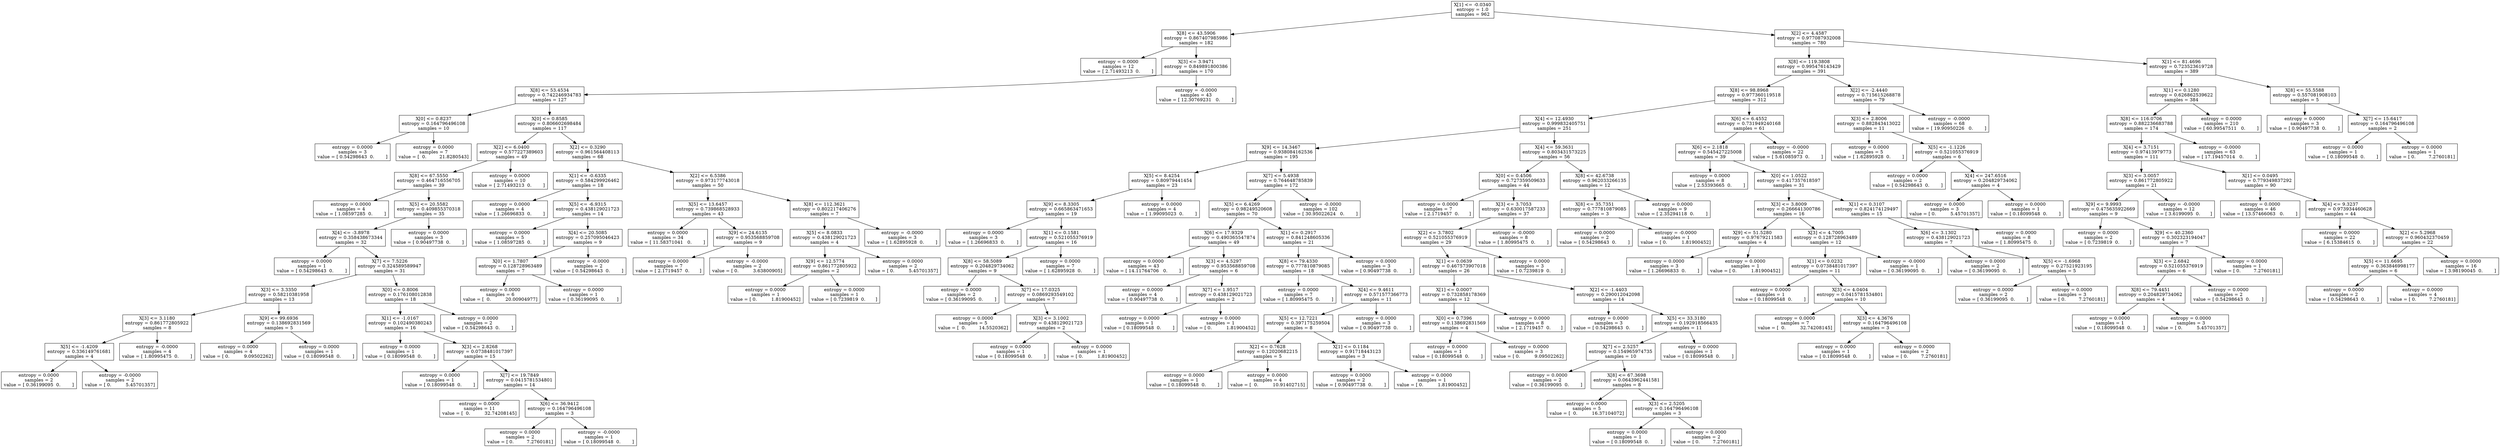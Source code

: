 digraph Tree {
0 [label="X[1] <= -0.0340\nentropy = 1.0\nsamples = 962", shape="box"] ;
1 [label="X[8] <= 43.5906\nentropy = 0.867407985986\nsamples = 182", shape="box"] ;
0 -> 1 ;
2 [label="entropy = 0.0000\nsamples = 12\nvalue = [ 2.71493213  0.        ]", shape="box"] ;
1 -> 2 ;
3 [label="X[3] <= 3.9471\nentropy = 0.849891800386\nsamples = 170", shape="box"] ;
1 -> 3 ;
4 [label="X[8] <= 53.4534\nentropy = 0.742246934783\nsamples = 127", shape="box"] ;
3 -> 4 ;
5 [label="X[0] <= 0.8237\nentropy = 0.164796496108\nsamples = 10", shape="box"] ;
4 -> 5 ;
6 [label="entropy = 0.0000\nsamples = 3\nvalue = [ 0.54298643  0.        ]", shape="box"] ;
5 -> 6 ;
7 [label="entropy = 0.0000\nsamples = 7\nvalue = [  0.         21.8280543]", shape="box"] ;
5 -> 7 ;
8 [label="X[0] <= 0.8585\nentropy = 0.806602698484\nsamples = 117", shape="box"] ;
4 -> 8 ;
9 [label="X[2] <= 6.0400\nentropy = 0.577227389603\nsamples = 49", shape="box"] ;
8 -> 9 ;
10 [label="X[8] <= 67.5550\nentropy = 0.464716556705\nsamples = 39", shape="box"] ;
9 -> 10 ;
11 [label="entropy = 0.0000\nsamples = 4\nvalue = [ 1.08597285  0.        ]", shape="box"] ;
10 -> 11 ;
12 [label="X[5] <= 20.5582\nentropy = 0.409855370318\nsamples = 35", shape="box"] ;
10 -> 12 ;
13 [label="X[4] <= -3.8978\nentropy = 0.358438673344\nsamples = 32", shape="box"] ;
12 -> 13 ;
14 [label="entropy = 0.0000\nsamples = 1\nvalue = [ 0.54298643  0.        ]", shape="box"] ;
13 -> 14 ;
15 [label="X[7] <= 7.5226\nentropy = 0.324589589947\nsamples = 31", shape="box"] ;
13 -> 15 ;
16 [label="X[3] <= 3.3350\nentropy = 0.58210381958\nsamples = 13", shape="box"] ;
15 -> 16 ;
17 [label="X[3] <= 3.1180\nentropy = 0.861772805922\nsamples = 8", shape="box"] ;
16 -> 17 ;
18 [label="X[5] <= -1.4209\nentropy = 0.336149761681\nsamples = 4", shape="box"] ;
17 -> 18 ;
19 [label="entropy = 0.0000\nsamples = 2\nvalue = [ 0.36199095  0.        ]", shape="box"] ;
18 -> 19 ;
20 [label="entropy = -0.0000\nsamples = 2\nvalue = [ 0.          5.45701357]", shape="box"] ;
18 -> 20 ;
21 [label="entropy = -0.0000\nsamples = 4\nvalue = [ 1.80995475  0.        ]", shape="box"] ;
17 -> 21 ;
22 [label="X[9] <= 99.6936\nentropy = 0.138692831569\nsamples = 5", shape="box"] ;
16 -> 22 ;
23 [label="entropy = 0.0000\nsamples = 4\nvalue = [ 0.          9.09502262]", shape="box"] ;
22 -> 23 ;
24 [label="entropy = 0.0000\nsamples = 1\nvalue = [ 0.18099548  0.        ]", shape="box"] ;
22 -> 24 ;
25 [label="X[0] <= 0.8006\nentropy = 0.176108012838\nsamples = 18", shape="box"] ;
15 -> 25 ;
26 [label="X[1] <= -1.0167\nentropy = 0.102490380243\nsamples = 16", shape="box"] ;
25 -> 26 ;
27 [label="entropy = 0.0000\nsamples = 1\nvalue = [ 0.18099548  0.        ]", shape="box"] ;
26 -> 27 ;
28 [label="X[3] <= 2.8268\nentropy = 0.0738481017397\nsamples = 15", shape="box"] ;
26 -> 28 ;
29 [label="entropy = 0.0000\nsamples = 1\nvalue = [ 0.18099548  0.        ]", shape="box"] ;
28 -> 29 ;
30 [label="X[7] <= 19.7849\nentropy = 0.0415781534801\nsamples = 14", shape="box"] ;
28 -> 30 ;
31 [label="entropy = 0.0000\nsamples = 11\nvalue = [  0.          32.74208145]", shape="box"] ;
30 -> 31 ;
32 [label="X[6] <= 36.9412\nentropy = 0.164796496108\nsamples = 3", shape="box"] ;
30 -> 32 ;
33 [label="entropy = 0.0000\nsamples = 2\nvalue = [ 0.         7.2760181]", shape="box"] ;
32 -> 33 ;
34 [label="entropy = -0.0000\nsamples = 1\nvalue = [ 0.18099548  0.        ]", shape="box"] ;
32 -> 34 ;
35 [label="entropy = 0.0000\nsamples = 2\nvalue = [ 0.54298643  0.        ]", shape="box"] ;
25 -> 35 ;
36 [label="entropy = 0.0000\nsamples = 3\nvalue = [ 0.90497738  0.        ]", shape="box"] ;
12 -> 36 ;
37 [label="entropy = 0.0000\nsamples = 10\nvalue = [ 2.71493213  0.        ]", shape="box"] ;
9 -> 37 ;
38 [label="X[2] <= 0.3290\nentropy = 0.961564408113\nsamples = 68", shape="box"] ;
8 -> 38 ;
39 [label="X[1] <= -0.6335\nentropy = 0.584299926462\nsamples = 18", shape="box"] ;
38 -> 39 ;
40 [label="entropy = 0.0000\nsamples = 4\nvalue = [ 1.26696833  0.        ]", shape="box"] ;
39 -> 40 ;
41 [label="X[5] <= -6.9315\nentropy = 0.438129021723\nsamples = 14", shape="box"] ;
39 -> 41 ;
42 [label="entropy = 0.0000\nsamples = 5\nvalue = [ 1.08597285  0.        ]", shape="box"] ;
41 -> 42 ;
43 [label="X[4] <= 20.5085\nentropy = 0.257095046423\nsamples = 9", shape="box"] ;
41 -> 43 ;
44 [label="X[0] <= 1.7807\nentropy = 0.128728963489\nsamples = 7", shape="box"] ;
43 -> 44 ;
45 [label="entropy = 0.0000\nsamples = 6\nvalue = [  0.          20.00904977]", shape="box"] ;
44 -> 45 ;
46 [label="entropy = 0.0000\nsamples = 1\nvalue = [ 0.36199095  0.        ]", shape="box"] ;
44 -> 46 ;
47 [label="entropy = -0.0000\nsamples = 2\nvalue = [ 0.54298643  0.        ]", shape="box"] ;
43 -> 47 ;
48 [label="X[2] <= 6.5386\nentropy = 0.973177743018\nsamples = 50", shape="box"] ;
38 -> 48 ;
49 [label="X[5] <= 13.6457\nentropy = 0.739868528933\nsamples = 43", shape="box"] ;
48 -> 49 ;
50 [label="entropy = 0.0000\nsamples = 34\nvalue = [ 11.58371041   0.        ]", shape="box"] ;
49 -> 50 ;
51 [label="X[9] <= 24.6135\nentropy = 0.953568859708\nsamples = 9", shape="box"] ;
49 -> 51 ;
52 [label="entropy = 0.0000\nsamples = 7\nvalue = [ 2.1719457  0.       ]", shape="box"] ;
51 -> 52 ;
53 [label="entropy = -0.0000\nsamples = 2\nvalue = [ 0.          3.63800905]", shape="box"] ;
51 -> 53 ;
54 [label="X[8] <= 112.3621\nentropy = 0.802217406276\nsamples = 7", shape="box"] ;
48 -> 54 ;
55 [label="X[5] <= 8.0833\nentropy = 0.438129021723\nsamples = 4", shape="box"] ;
54 -> 55 ;
56 [label="X[9] <= 12.5774\nentropy = 0.861772805922\nsamples = 2", shape="box"] ;
55 -> 56 ;
57 [label="entropy = 0.0000\nsamples = 1\nvalue = [ 0.          1.81900452]", shape="box"] ;
56 -> 57 ;
58 [label="entropy = 0.0000\nsamples = 1\nvalue = [ 0.7239819  0.       ]", shape="box"] ;
56 -> 58 ;
59 [label="entropy = 0.0000\nsamples = 2\nvalue = [ 0.          5.45701357]", shape="box"] ;
55 -> 59 ;
60 [label="entropy = -0.0000\nsamples = 3\nvalue = [ 1.62895928  0.        ]", shape="box"] ;
54 -> 60 ;
61 [label="entropy = -0.0000\nsamples = 43\nvalue = [ 12.30769231   0.        ]", shape="box"] ;
3 -> 61 ;
62 [label="X[2] <= 4.4587\nentropy = 0.977087932008\nsamples = 780", shape="box"] ;
0 -> 62 ;
63 [label="X[8] <= 119.3808\nentropy = 0.995476143429\nsamples = 391", shape="box"] ;
62 -> 63 ;
64 [label="X[8] <= 98.8968\nentropy = 0.977360119518\nsamples = 312", shape="box"] ;
63 -> 64 ;
65 [label="X[4] <= 12.4930\nentropy = 0.999832405751\nsamples = 251", shape="box"] ;
64 -> 65 ;
66 [label="X[9] <= 14.3467\nentropy = 0.938084162536\nsamples = 195", shape="box"] ;
65 -> 66 ;
67 [label="X[5] <= 8.4254\nentropy = 0.80979441454\nsamples = 23", shape="box"] ;
66 -> 67 ;
68 [label="X[9] <= 8.3305\nentropy = 0.665863471653\nsamples = 19", shape="box"] ;
67 -> 68 ;
69 [label="entropy = 0.0000\nsamples = 3\nvalue = [ 1.26696833  0.        ]", shape="box"] ;
68 -> 69 ;
70 [label="X[1] <= 0.1581\nentropy = 0.521055376919\nsamples = 16", shape="box"] ;
68 -> 70 ;
71 [label="X[8] <= 58.5089\nentropy = 0.204829734062\nsamples = 9", shape="box"] ;
70 -> 71 ;
72 [label="entropy = 0.0000\nsamples = 2\nvalue = [ 0.36199095  0.        ]", shape="box"] ;
71 -> 72 ;
73 [label="X[7] <= 17.0325\nentropy = 0.0869293549102\nsamples = 7", shape="box"] ;
71 -> 73 ;
74 [label="entropy = 0.0000\nsamples = 5\nvalue = [  0.         14.5520362]", shape="box"] ;
73 -> 74 ;
75 [label="X[3] <= 3.1002\nentropy = 0.438129021723\nsamples = 2", shape="box"] ;
73 -> 75 ;
76 [label="entropy = 0.0000\nsamples = 1\nvalue = [ 0.18099548  0.        ]", shape="box"] ;
75 -> 76 ;
77 [label="entropy = 0.0000\nsamples = 1\nvalue = [ 0.          1.81900452]", shape="box"] ;
75 -> 77 ;
78 [label="entropy = 0.0000\nsamples = 7\nvalue = [ 1.62895928  0.        ]", shape="box"] ;
70 -> 78 ;
79 [label="entropy = 0.0000\nsamples = 4\nvalue = [ 1.99095023  0.        ]", shape="box"] ;
67 -> 79 ;
80 [label="X[7] <= 5.4938\nentropy = 0.764648785839\nsamples = 172", shape="box"] ;
66 -> 80 ;
81 [label="X[5] <= 6.4269\nentropy = 0.98249520608\nsamples = 70", shape="box"] ;
80 -> 81 ;
82 [label="X[6] <= 17.9329\nentropy = 0.490365547874\nsamples = 49", shape="box"] ;
81 -> 82 ;
83 [label="entropy = 0.0000\nsamples = 43\nvalue = [ 14.11764706   0.        ]", shape="box"] ;
82 -> 83 ;
84 [label="X[3] <= 4.5297\nentropy = 0.953568859708\nsamples = 6", shape="box"] ;
82 -> 84 ;
85 [label="entropy = 0.0000\nsamples = 4\nvalue = [ 0.90497738  0.        ]", shape="box"] ;
84 -> 85 ;
86 [label="X[7] <= 1.9517\nentropy = 0.438129021723\nsamples = 2", shape="box"] ;
84 -> 86 ;
87 [label="entropy = 0.0000\nsamples = 1\nvalue = [ 0.18099548  0.        ]", shape="box"] ;
86 -> 87 ;
88 [label="entropy = 0.0000\nsamples = 1\nvalue = [ 0.          1.81900452]", shape="box"] ;
86 -> 88 ;
89 [label="X[1] <= 0.2917\nentropy = 0.841248605336\nsamples = 21", shape="box"] ;
81 -> 89 ;
90 [label="X[8] <= 79.4330\nentropy = 0.777810879085\nsamples = 18", shape="box"] ;
89 -> 90 ;
91 [label="entropy = 0.0000\nsamples = 7\nvalue = [ 1.80995475  0.        ]", shape="box"] ;
90 -> 91 ;
92 [label="X[4] <= 9.4611\nentropy = 0.571577366773\nsamples = 11", shape="box"] ;
90 -> 92 ;
93 [label="X[5] <= 12.7221\nentropy = 0.397175259504\nsamples = 8", shape="box"] ;
92 -> 93 ;
94 [label="X[2] <= 0.7628\nentropy = 0.12020682215\nsamples = 5", shape="box"] ;
93 -> 94 ;
95 [label="entropy = 0.0000\nsamples = 1\nvalue = [ 0.18099548  0.        ]", shape="box"] ;
94 -> 95 ;
96 [label="entropy = 0.0000\nsamples = 4\nvalue = [  0.          10.91402715]", shape="box"] ;
94 -> 96 ;
97 [label="X[1] <= 0.1184\nentropy = 0.91718443123\nsamples = 3", shape="box"] ;
93 -> 97 ;
98 [label="entropy = 0.0000\nsamples = 2\nvalue = [ 0.90497738  0.        ]", shape="box"] ;
97 -> 98 ;
99 [label="entropy = 0.0000\nsamples = 1\nvalue = [ 0.          1.81900452]", shape="box"] ;
97 -> 99 ;
100 [label="entropy = 0.0000\nsamples = 3\nvalue = [ 0.90497738  0.        ]", shape="box"] ;
92 -> 100 ;
101 [label="entropy = 0.0000\nsamples = 3\nvalue = [ 0.90497738  0.        ]", shape="box"] ;
89 -> 101 ;
102 [label="entropy = -0.0000\nsamples = 102\nvalue = [ 30.95022624   0.        ]", shape="box"] ;
80 -> 102 ;
103 [label="X[4] <= 59.3631\nentropy = 0.803431573225\nsamples = 56", shape="box"] ;
65 -> 103 ;
104 [label="X[0] <= 0.4506\nentropy = 0.727359509633\nsamples = 44", shape="box"] ;
103 -> 104 ;
105 [label="entropy = 0.0000\nsamples = 7\nvalue = [ 2.1719457  0.       ]", shape="box"] ;
104 -> 105 ;
106 [label="X[3] <= 3.7053\nentropy = 0.630017587233\nsamples = 37", shape="box"] ;
104 -> 106 ;
107 [label="X[2] <= 3.7802\nentropy = 0.521055376919\nsamples = 29", shape="box"] ;
106 -> 107 ;
108 [label="X[1] <= 0.0639\nentropy = 0.467573907018\nsamples = 26", shape="box"] ;
107 -> 108 ;
109 [label="X[1] <= 0.0007\nentropy = 0.732858178369\nsamples = 12", shape="box"] ;
108 -> 109 ;
110 [label="X[0] <= 0.7396\nentropy = 0.138692831569\nsamples = 4", shape="box"] ;
109 -> 110 ;
111 [label="entropy = 0.0000\nsamples = 1\nvalue = [ 0.18099548  0.        ]", shape="box"] ;
110 -> 111 ;
112 [label="entropy = 0.0000\nsamples = 3\nvalue = [ 0.          9.09502262]", shape="box"] ;
110 -> 112 ;
113 [label="entropy = 0.0000\nsamples = 8\nvalue = [ 2.1719457  0.       ]", shape="box"] ;
109 -> 113 ;
114 [label="X[2] <= -1.4403\nentropy = 0.290012042098\nsamples = 14", shape="box"] ;
108 -> 114 ;
115 [label="entropy = 0.0000\nsamples = 3\nvalue = [ 0.54298643  0.        ]", shape="box"] ;
114 -> 115 ;
116 [label="X[5] <= 33.3180\nentropy = 0.192918566435\nsamples = 11", shape="box"] ;
114 -> 116 ;
117 [label="X[7] <= 2.5257\nentropy = 0.154965974735\nsamples = 10", shape="box"] ;
116 -> 117 ;
118 [label="entropy = 0.0000\nsamples = 2\nvalue = [ 0.36199095  0.        ]", shape="box"] ;
117 -> 118 ;
119 [label="X[8] <= 67.3698\nentropy = 0.0643962441581\nsamples = 8", shape="box"] ;
117 -> 119 ;
120 [label="entropy = 0.0000\nsamples = 5\nvalue = [  0.          16.37104072]", shape="box"] ;
119 -> 120 ;
121 [label="X[3] <= 2.5205\nentropy = 0.164796496108\nsamples = 3", shape="box"] ;
119 -> 121 ;
122 [label="entropy = 0.0000\nsamples = 1\nvalue = [ 0.18099548  0.        ]", shape="box"] ;
121 -> 122 ;
123 [label="entropy = 0.0000\nsamples = 2\nvalue = [ 0.         7.2760181]", shape="box"] ;
121 -> 123 ;
124 [label="entropy = 0.0000\nsamples = 1\nvalue = [ 0.18099548  0.        ]", shape="box"] ;
116 -> 124 ;
125 [label="entropy = 0.0000\nsamples = 3\nvalue = [ 0.7239819  0.       ]", shape="box"] ;
107 -> 125 ;
126 [label="entropy = -0.0000\nsamples = 8\nvalue = [ 1.80995475  0.        ]", shape="box"] ;
106 -> 126 ;
127 [label="X[8] <= 42.6738\nentropy = 0.962033266135\nsamples = 12", shape="box"] ;
103 -> 127 ;
128 [label="X[8] <= 35.7351\nentropy = 0.777810879085\nsamples = 3", shape="box"] ;
127 -> 128 ;
129 [label="entropy = 0.0000\nsamples = 2\nvalue = [ 0.54298643  0.        ]", shape="box"] ;
128 -> 129 ;
130 [label="entropy = -0.0000\nsamples = 1\nvalue = [ 0.          1.81900452]", shape="box"] ;
128 -> 130 ;
131 [label="entropy = 0.0000\nsamples = 9\nvalue = [ 2.35294118  0.        ]", shape="box"] ;
127 -> 131 ;
132 [label="X[6] <= 6.4552\nentropy = 0.731949240168\nsamples = 61", shape="box"] ;
64 -> 132 ;
133 [label="X[6] <= 2.1818\nentropy = 0.545427225008\nsamples = 39", shape="box"] ;
132 -> 133 ;
134 [label="entropy = 0.0000\nsamples = 8\nvalue = [ 2.53393665  0.        ]", shape="box"] ;
133 -> 134 ;
135 [label="X[0] <= 1.0522\nentropy = 0.417357618597\nsamples = 31", shape="box"] ;
133 -> 135 ;
136 [label="X[3] <= 3.8009\nentropy = 0.266641300786\nsamples = 16", shape="box"] ;
135 -> 136 ;
137 [label="X[9] <= 51.5280\nentropy = 0.97679211583\nsamples = 4", shape="box"] ;
136 -> 137 ;
138 [label="entropy = 0.0000\nsamples = 3\nvalue = [ 1.26696833  0.        ]", shape="box"] ;
137 -> 138 ;
139 [label="entropy = 0.0000\nsamples = 1\nvalue = [ 0.          1.81900452]", shape="box"] ;
137 -> 139 ;
140 [label="X[3] <= 4.7005\nentropy = 0.128728963489\nsamples = 12", shape="box"] ;
136 -> 140 ;
141 [label="X[1] <= 0.0232\nentropy = 0.0738481017397\nsamples = 11", shape="box"] ;
140 -> 141 ;
142 [label="entropy = 0.0000\nsamples = 1\nvalue = [ 0.18099548  0.        ]", shape="box"] ;
141 -> 142 ;
143 [label="X[3] <= 4.0404\nentropy = 0.0415781534801\nsamples = 10", shape="box"] ;
141 -> 143 ;
144 [label="entropy = 0.0000\nsamples = 7\nvalue = [  0.          32.74208145]", shape="box"] ;
143 -> 144 ;
145 [label="X[3] <= 4.3676\nentropy = 0.164796496108\nsamples = 3", shape="box"] ;
143 -> 145 ;
146 [label="entropy = 0.0000\nsamples = 1\nvalue = [ 0.18099548  0.        ]", shape="box"] ;
145 -> 146 ;
147 [label="entropy = 0.0000\nsamples = 2\nvalue = [ 0.         7.2760181]", shape="box"] ;
145 -> 147 ;
148 [label="entropy = -0.0000\nsamples = 1\nvalue = [ 0.36199095  0.        ]", shape="box"] ;
140 -> 148 ;
149 [label="X[1] <= 0.3107\nentropy = 0.824174129497\nsamples = 15", shape="box"] ;
135 -> 149 ;
150 [label="X[6] <= 3.1302\nentropy = 0.438129021723\nsamples = 7", shape="box"] ;
149 -> 150 ;
151 [label="entropy = 0.0000\nsamples = 2\nvalue = [ 0.36199095  0.        ]", shape="box"] ;
150 -> 151 ;
152 [label="X[5] <= -1.6968\nentropy = 0.27521923195\nsamples = 5", shape="box"] ;
150 -> 152 ;
153 [label="entropy = 0.0000\nsamples = 2\nvalue = [ 0.36199095  0.        ]", shape="box"] ;
152 -> 153 ;
154 [label="entropy = 0.0000\nsamples = 3\nvalue = [ 0.         7.2760181]", shape="box"] ;
152 -> 154 ;
155 [label="entropy = 0.0000\nsamples = 8\nvalue = [ 1.80995475  0.        ]", shape="box"] ;
149 -> 155 ;
156 [label="entropy = -0.0000\nsamples = 22\nvalue = [ 5.61085973  0.        ]", shape="box"] ;
132 -> 156 ;
157 [label="X[2] <= -2.4440\nentropy = 0.715615268878\nsamples = 79", shape="box"] ;
63 -> 157 ;
158 [label="X[3] <= 2.8006\nentropy = 0.882843413022\nsamples = 11", shape="box"] ;
157 -> 158 ;
159 [label="entropy = 0.0000\nsamples = 5\nvalue = [ 1.62895928  0.        ]", shape="box"] ;
158 -> 159 ;
160 [label="X[5] <= -1.1226\nentropy = 0.521055376919\nsamples = 6", shape="box"] ;
158 -> 160 ;
161 [label="entropy = 0.0000\nsamples = 2\nvalue = [ 0.54298643  0.        ]", shape="box"] ;
160 -> 161 ;
162 [label="X[4] <= 247.6516\nentropy = 0.204829734062\nsamples = 4", shape="box"] ;
160 -> 162 ;
163 [label="entropy = 0.0000\nsamples = 3\nvalue = [ 0.          5.45701357]", shape="box"] ;
162 -> 163 ;
164 [label="entropy = 0.0000\nsamples = 1\nvalue = [ 0.18099548  0.        ]", shape="box"] ;
162 -> 164 ;
165 [label="entropy = -0.0000\nsamples = 68\nvalue = [ 19.90950226   0.        ]", shape="box"] ;
157 -> 165 ;
166 [label="X[1] <= 81.4696\nentropy = 0.723523619728\nsamples = 389", shape="box"] ;
62 -> 166 ;
167 [label="X[1] <= 0.1280\nentropy = 0.626862539622\nsamples = 384", shape="box"] ;
166 -> 167 ;
168 [label="X[8] <= 116.0706\nentropy = 0.882236683788\nsamples = 174", shape="box"] ;
167 -> 168 ;
169 [label="X[4] <= 3.7151\nentropy = 0.97413979773\nsamples = 111", shape="box"] ;
168 -> 169 ;
170 [label="X[3] <= 3.0057\nentropy = 0.861772805922\nsamples = 21", shape="box"] ;
169 -> 170 ;
171 [label="X[9] <= 9.9993\nentropy = 0.475635922669\nsamples = 9", shape="box"] ;
170 -> 171 ;
172 [label="entropy = 0.0000\nsamples = 2\nvalue = [ 0.7239819  0.       ]", shape="box"] ;
171 -> 172 ;
173 [label="X[9] <= 40.2360\nentropy = 0.302323194047\nsamples = 7", shape="box"] ;
171 -> 173 ;
174 [label="X[3] <= 2.6842\nentropy = 0.521055376919\nsamples = 6", shape="box"] ;
173 -> 174 ;
175 [label="X[8] <= 79.4451\nentropy = 0.204829734062\nsamples = 4", shape="box"] ;
174 -> 175 ;
176 [label="entropy = 0.0000\nsamples = 1\nvalue = [ 0.18099548  0.        ]", shape="box"] ;
175 -> 176 ;
177 [label="entropy = 0.0000\nsamples = 3\nvalue = [ 0.          5.45701357]", shape="box"] ;
175 -> 177 ;
178 [label="entropy = 0.0000\nsamples = 2\nvalue = [ 0.54298643  0.        ]", shape="box"] ;
174 -> 178 ;
179 [label="entropy = 0.0000\nsamples = 1\nvalue = [ 0.         7.2760181]", shape="box"] ;
173 -> 179 ;
180 [label="entropy = -0.0000\nsamples = 12\nvalue = [ 3.6199095  0.       ]", shape="box"] ;
170 -> 180 ;
181 [label="X[1] <= 0.0495\nentropy = 0.779349837292\nsamples = 90", shape="box"] ;
169 -> 181 ;
182 [label="entropy = 0.0000\nsamples = 46\nvalue = [ 13.57466063   0.        ]", shape="box"] ;
181 -> 182 ;
183 [label="X[4] <= 9.3237\nentropy = 0.973934460628\nsamples = 44", shape="box"] ;
181 -> 183 ;
184 [label="entropy = 0.0000\nsamples = 22\nvalue = [ 6.15384615  0.        ]", shape="box"] ;
183 -> 184 ;
185 [label="X[2] <= 5.2968\nentropy = 0.960432370459\nsamples = 22", shape="box"] ;
183 -> 185 ;
186 [label="X[5] <= 11.6695\nentropy = 0.363846998177\nsamples = 6", shape="box"] ;
185 -> 186 ;
187 [label="entropy = 0.0000\nsamples = 2\nvalue = [ 0.54298643  0.        ]", shape="box"] ;
186 -> 187 ;
188 [label="entropy = 0.0000\nsamples = 4\nvalue = [ 0.         7.2760181]", shape="box"] ;
186 -> 188 ;
189 [label="entropy = 0.0000\nsamples = 16\nvalue = [ 3.98190045  0.        ]", shape="box"] ;
185 -> 189 ;
190 [label="entropy = -0.0000\nsamples = 63\nvalue = [ 17.19457014   0.        ]", shape="box"] ;
168 -> 190 ;
191 [label="entropy = 0.0000\nsamples = 210\nvalue = [ 60.99547511   0.        ]", shape="box"] ;
167 -> 191 ;
192 [label="X[8] <= 55.5588\nentropy = 0.557081908103\nsamples = 5", shape="box"] ;
166 -> 192 ;
193 [label="entropy = 0.0000\nsamples = 3\nvalue = [ 0.90497738  0.        ]", shape="box"] ;
192 -> 193 ;
194 [label="X[7] <= 15.6417\nentropy = 0.164796496108\nsamples = 2", shape="box"] ;
192 -> 194 ;
195 [label="entropy = 0.0000\nsamples = 1\nvalue = [ 0.18099548  0.        ]", shape="box"] ;
194 -> 195 ;
196 [label="entropy = 0.0000\nsamples = 1\nvalue = [ 0.         7.2760181]", shape="box"] ;
194 -> 196 ;
}